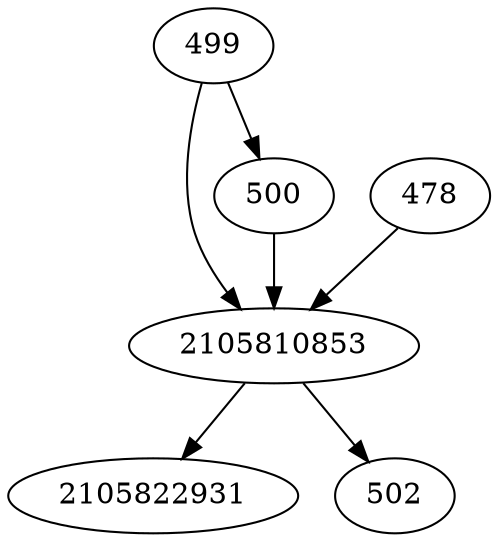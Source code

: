 strict digraph  {
2105810853;
2105822931;
500;
499;
502;
478;
2105810853 -> 2105822931;
2105810853 -> 502;
500 -> 2105810853;
499 -> 2105810853;
499 -> 500;
478 -> 2105810853;
}

